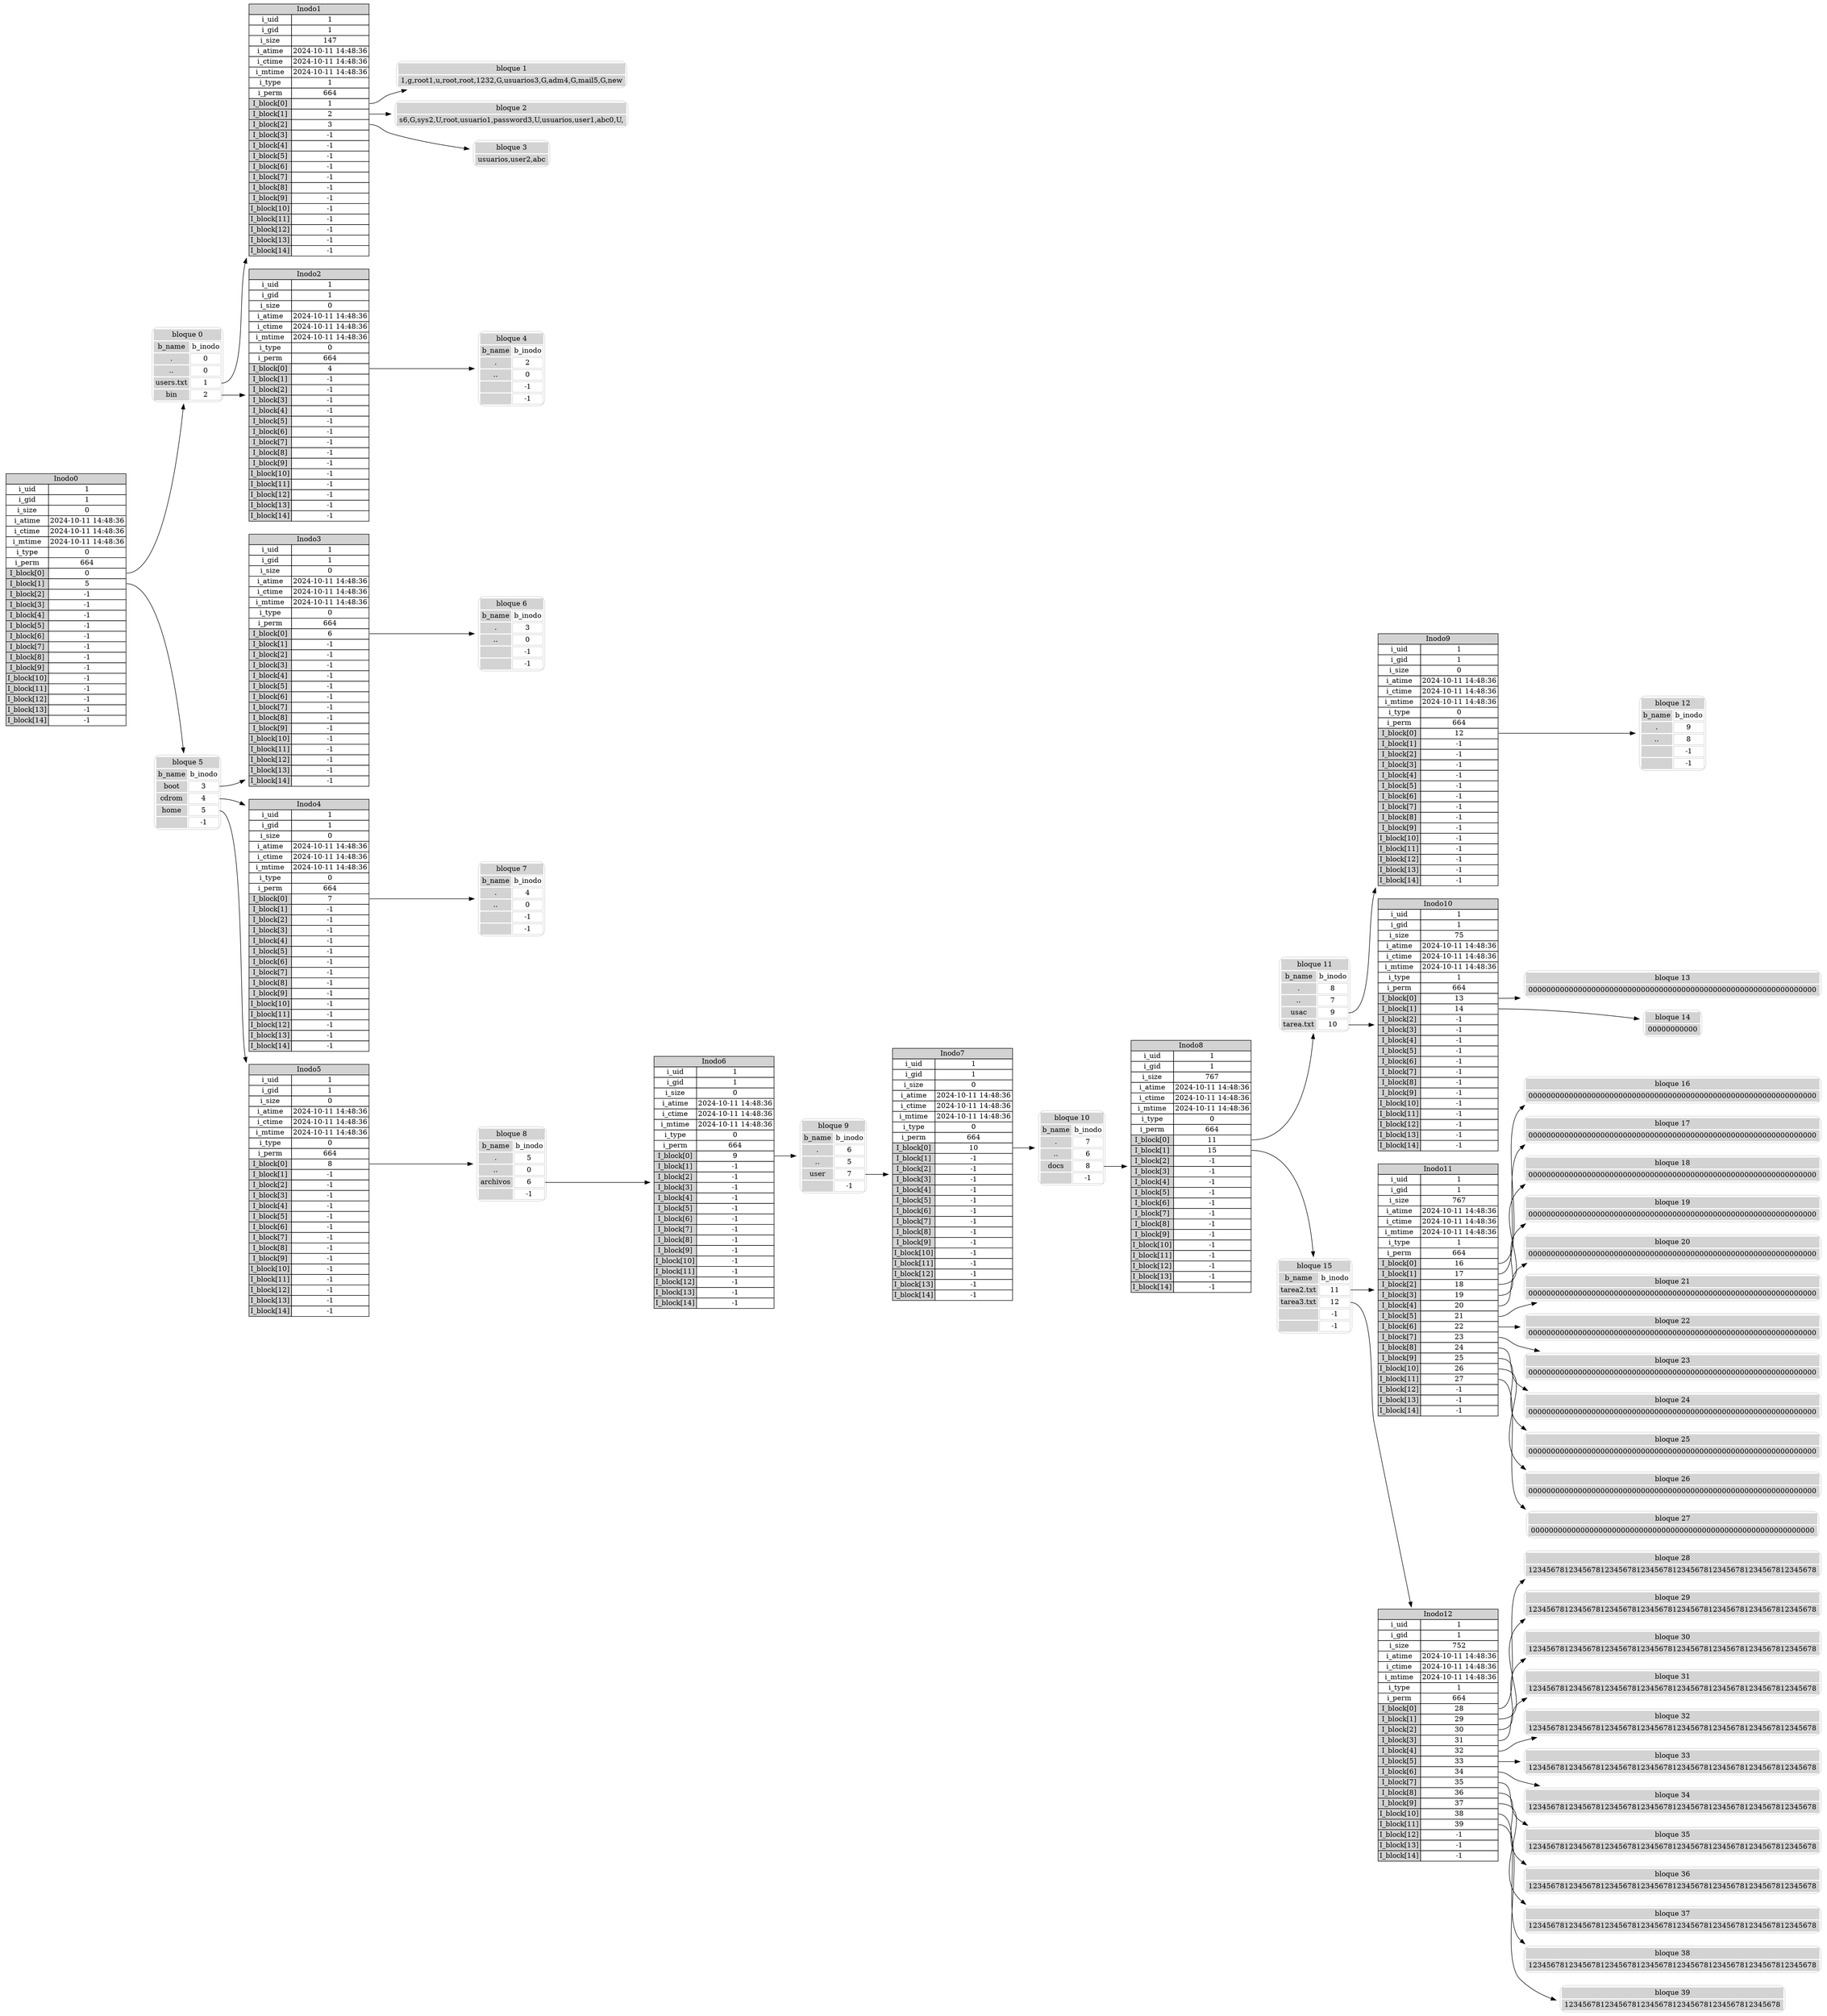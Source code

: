 digraph H {
node [pad="0.5", nodesep="0.5", ranksep="1"];
node [shape=plaintext];
graph [bb="0,0,352,154"];
rankdir=LR;
inodo0[label = <
<TABLE border="0" cellborder="1" cellspacing="0">
<tr><td bgcolor="lightgrey" colspan="2">Inodo0</td></tr>
<tr><td>i_uid</td><td>1</td></tr>
<tr><td>i_gid</td><td>1</td></tr>
<tr><td>i_size</td><td>0</td></tr>
<tr><td>i_atime</td><td>2024-10-11 14:48:36</td></tr>
<tr><td>i_ctime</td><td>2024-10-11 14:48:36</td></tr>
<tr><td>i_mtime</td><td>2024-10-11 14:48:36</td></tr>
<tr><td>i_type</td><td>0</td></tr>
<tr><td>i_perm</td><td>664</td></tr>
<TR><TD bgcolor="lightgrey">I_block[0]</TD><TD port='0'>0</TD></TR>
<TR><TD bgcolor="lightgrey">I_block[1]</TD><TD port='1'>5</TD></TR>
<TR><TD bgcolor="lightgrey">I_block[2]</TD><TD port='2'>-1</TD></TR>
<TR><TD bgcolor="lightgrey">I_block[3]</TD><TD port='3'>-1</TD></TR>
<TR><TD bgcolor="lightgrey">I_block[4]</TD><TD port='4'>-1</TD></TR>
<TR><TD bgcolor="lightgrey">I_block[5]</TD><TD port='5'>-1</TD></TR>
<TR><TD bgcolor="lightgrey">I_block[6]</TD><TD port='6'>-1</TD></TR>
<TR><TD bgcolor="lightgrey">I_block[7]</TD><TD port='7'>-1</TD></TR>
<TR><TD bgcolor="lightgrey">I_block[8]</TD><TD port='8'>-1</TD></TR>
<TR><TD bgcolor="lightgrey">I_block[9]</TD><TD port='9'>-1</TD></TR>
<TR><TD bgcolor="lightgrey">I_block[10]</TD><TD port='10'>-1</TD></TR>
<TR><TD bgcolor="lightgrey">I_block[11]</TD><TD port='11'>-1</TD></TR>
<TR><TD bgcolor="lightgrey">I_block[12]</TD><TD port='12'>-1</TD></TR>
<TR><TD bgcolor="lightgrey">I_block[13]</TD><TD port='13'>-1</TD></TR>
<TR><TD bgcolor="lightgrey">I_block[14]</TD><TD port='14'>-1</TD></TR>
</TABLE>>];
bloque0[shape=none, color=lightgrey, label=<
<TABLE cellspacing="3" cellpadding="2" style="rounded" >
<TR><TD bgcolor="lightgrey" colspan="2">bloque 0</TD></TR>
<TR><TD bgcolor="lightgrey">b_name</TD><TD>b_inodo</TD></TR>
<TR><TD bgcolor="lightgrey">.</TD><TD port= '0'>0</TD></TR>
<TR><TD bgcolor="lightgrey">..</TD><TD port= '1'>0</TD></TR>
<TR><TD bgcolor="lightgrey">users.txt</TD><TD port= '2'>1</TD></TR>
<TR><TD bgcolor="lightgrey">bin</TD><TD port= '3'>2</TD></TR>
</TABLE>>];
inodo1[label = <
<TABLE border="0" cellborder="1" cellspacing="0">
<tr><td bgcolor="lightgrey" colspan="2">Inodo1</td></tr>
<tr><td>i_uid</td><td>1</td></tr>
<tr><td>i_gid</td><td>1</td></tr>
<tr><td>i_size</td><td>147</td></tr>
<tr><td>i_atime</td><td>2024-10-11 14:48:36</td></tr>
<tr><td>i_ctime</td><td>2024-10-11 14:48:36</td></tr>
<tr><td>i_mtime</td><td>2024-10-11 14:48:36</td></tr>
<tr><td>i_type</td><td>1</td></tr>
<tr><td>i_perm</td><td>664</td></tr>
<TR><TD bgcolor="lightgrey">I_block[0]</TD><TD port='0'>1</TD></TR>
<TR><TD bgcolor="lightgrey">I_block[1]</TD><TD port='1'>2</TD></TR>
<TR><TD bgcolor="lightgrey">I_block[2]</TD><TD port='2'>3</TD></TR>
<TR><TD bgcolor="lightgrey">I_block[3]</TD><TD port='3'>-1</TD></TR>
<TR><TD bgcolor="lightgrey">I_block[4]</TD><TD port='4'>-1</TD></TR>
<TR><TD bgcolor="lightgrey">I_block[5]</TD><TD port='5'>-1</TD></TR>
<TR><TD bgcolor="lightgrey">I_block[6]</TD><TD port='6'>-1</TD></TR>
<TR><TD bgcolor="lightgrey">I_block[7]</TD><TD port='7'>-1</TD></TR>
<TR><TD bgcolor="lightgrey">I_block[8]</TD><TD port='8'>-1</TD></TR>
<TR><TD bgcolor="lightgrey">I_block[9]</TD><TD port='9'>-1</TD></TR>
<TR><TD bgcolor="lightgrey">I_block[10]</TD><TD port='10'>-1</TD></TR>
<TR><TD bgcolor="lightgrey">I_block[11]</TD><TD port='11'>-1</TD></TR>
<TR><TD bgcolor="lightgrey">I_block[12]</TD><TD port='12'>-1</TD></TR>
<TR><TD bgcolor="lightgrey">I_block[13]</TD><TD port='13'>-1</TD></TR>
<TR><TD bgcolor="lightgrey">I_block[14]</TD><TD port='14'>-1</TD></TR>
</TABLE>>];
bloque1[shape=none, color=lightgrey, label=<
<TABLE cellspacing="3" cellpadding="2" style="rounded" >
<TR><TD bgcolor="lightgrey" colspan="2">bloque 1</TD></TR>
<TR><TD bgcolor="lightgrey" colspan="2">1,g,root
1,u,root,root,123
2,G,usuarios
3,G,adm
4,G,mail
5,G,new</TD></TR>
</TABLE>>];
bloque2[shape=none, color=lightgrey, label=<
<TABLE cellspacing="3" cellpadding="2" style="rounded" >
<TR><TD bgcolor="lightgrey" colspan="2">bloque 2</TD></TR>
<TR><TD bgcolor="lightgrey" colspan="2">s
6,G,sys
2,U,root,usuario1,password
3,U,usuarios,user1,abc
0,U,</TD></TR>
</TABLE>>];
bloque3[shape=none, color=lightgrey, label=<
<TABLE cellspacing="3" cellpadding="2" style="rounded" >
<TR><TD bgcolor="lightgrey" colspan="2">bloque 3</TD></TR>
<TR><TD bgcolor="lightgrey" colspan="2">usuarios,user2,abc
</TD></TR>
</TABLE>>];
inodo1:0 -> bloque1;
inodo1:1 -> bloque2;
inodo1:2 -> bloque3;
inodo2[label = <
<TABLE border="0" cellborder="1" cellspacing="0">
<tr><td bgcolor="lightgrey" colspan="2">Inodo2</td></tr>
<tr><td>i_uid</td><td>1</td></tr>
<tr><td>i_gid</td><td>1</td></tr>
<tr><td>i_size</td><td>0</td></tr>
<tr><td>i_atime</td><td>2024-10-11 14:48:36</td></tr>
<tr><td>i_ctime</td><td>2024-10-11 14:48:36</td></tr>
<tr><td>i_mtime</td><td>2024-10-11 14:48:36</td></tr>
<tr><td>i_type</td><td>0</td></tr>
<tr><td>i_perm</td><td>664</td></tr>
<TR><TD bgcolor="lightgrey">I_block[0]</TD><TD port='0'>4</TD></TR>
<TR><TD bgcolor="lightgrey">I_block[1]</TD><TD port='1'>-1</TD></TR>
<TR><TD bgcolor="lightgrey">I_block[2]</TD><TD port='2'>-1</TD></TR>
<TR><TD bgcolor="lightgrey">I_block[3]</TD><TD port='3'>-1</TD></TR>
<TR><TD bgcolor="lightgrey">I_block[4]</TD><TD port='4'>-1</TD></TR>
<TR><TD bgcolor="lightgrey">I_block[5]</TD><TD port='5'>-1</TD></TR>
<TR><TD bgcolor="lightgrey">I_block[6]</TD><TD port='6'>-1</TD></TR>
<TR><TD bgcolor="lightgrey">I_block[7]</TD><TD port='7'>-1</TD></TR>
<TR><TD bgcolor="lightgrey">I_block[8]</TD><TD port='8'>-1</TD></TR>
<TR><TD bgcolor="lightgrey">I_block[9]</TD><TD port='9'>-1</TD></TR>
<TR><TD bgcolor="lightgrey">I_block[10]</TD><TD port='10'>-1</TD></TR>
<TR><TD bgcolor="lightgrey">I_block[11]</TD><TD port='11'>-1</TD></TR>
<TR><TD bgcolor="lightgrey">I_block[12]</TD><TD port='12'>-1</TD></TR>
<TR><TD bgcolor="lightgrey">I_block[13]</TD><TD port='13'>-1</TD></TR>
<TR><TD bgcolor="lightgrey">I_block[14]</TD><TD port='14'>-1</TD></TR>
</TABLE>>];
bloque4[shape=none, color=lightgrey, label=<
<TABLE cellspacing="3" cellpadding="2" style="rounded" >
<TR><TD bgcolor="lightgrey" colspan="2">bloque 4</TD></TR>
<TR><TD bgcolor="lightgrey">b_name</TD><TD>b_inodo</TD></TR>
<TR><TD bgcolor="lightgrey">.</TD><TD port= '0'>2</TD></TR>
<TR><TD bgcolor="lightgrey">..</TD><TD port= '1'>0</TD></TR>
<TR><TD bgcolor="lightgrey"></TD><TD port= '2'>-1</TD></TR>
<TR><TD bgcolor="lightgrey"></TD><TD port= '3'>-1</TD></TR>
</TABLE>>];
inodo2:0 -> bloque4;
bloque0:2 -> inodo1;
bloque0:3 -> inodo2;
bloque5[shape=none, color=lightgrey, label=<
<TABLE cellspacing="3" cellpadding="2" style="rounded" >
<TR><TD bgcolor="lightgrey" colspan="2">bloque 5</TD></TR>
<TR><TD bgcolor="lightgrey">b_name</TD><TD>b_inodo</TD></TR>
<TR><TD bgcolor="lightgrey">boot</TD><TD port= '0'>3</TD></TR>
<TR><TD bgcolor="lightgrey">cdrom</TD><TD port= '1'>4</TD></TR>
<TR><TD bgcolor="lightgrey">home</TD><TD port= '2'>5</TD></TR>
<TR><TD bgcolor="lightgrey"></TD><TD port= '3'>-1</TD></TR>
</TABLE>>];
inodo3[label = <
<TABLE border="0" cellborder="1" cellspacing="0">
<tr><td bgcolor="lightgrey" colspan="2">Inodo3</td></tr>
<tr><td>i_uid</td><td>1</td></tr>
<tr><td>i_gid</td><td>1</td></tr>
<tr><td>i_size</td><td>0</td></tr>
<tr><td>i_atime</td><td>2024-10-11 14:48:36</td></tr>
<tr><td>i_ctime</td><td>2024-10-11 14:48:36</td></tr>
<tr><td>i_mtime</td><td>2024-10-11 14:48:36</td></tr>
<tr><td>i_type</td><td>0</td></tr>
<tr><td>i_perm</td><td>664</td></tr>
<TR><TD bgcolor="lightgrey">I_block[0]</TD><TD port='0'>6</TD></TR>
<TR><TD bgcolor="lightgrey">I_block[1]</TD><TD port='1'>-1</TD></TR>
<TR><TD bgcolor="lightgrey">I_block[2]</TD><TD port='2'>-1</TD></TR>
<TR><TD bgcolor="lightgrey">I_block[3]</TD><TD port='3'>-1</TD></TR>
<TR><TD bgcolor="lightgrey">I_block[4]</TD><TD port='4'>-1</TD></TR>
<TR><TD bgcolor="lightgrey">I_block[5]</TD><TD port='5'>-1</TD></TR>
<TR><TD bgcolor="lightgrey">I_block[6]</TD><TD port='6'>-1</TD></TR>
<TR><TD bgcolor="lightgrey">I_block[7]</TD><TD port='7'>-1</TD></TR>
<TR><TD bgcolor="lightgrey">I_block[8]</TD><TD port='8'>-1</TD></TR>
<TR><TD bgcolor="lightgrey">I_block[9]</TD><TD port='9'>-1</TD></TR>
<TR><TD bgcolor="lightgrey">I_block[10]</TD><TD port='10'>-1</TD></TR>
<TR><TD bgcolor="lightgrey">I_block[11]</TD><TD port='11'>-1</TD></TR>
<TR><TD bgcolor="lightgrey">I_block[12]</TD><TD port='12'>-1</TD></TR>
<TR><TD bgcolor="lightgrey">I_block[13]</TD><TD port='13'>-1</TD></TR>
<TR><TD bgcolor="lightgrey">I_block[14]</TD><TD port='14'>-1</TD></TR>
</TABLE>>];
bloque6[shape=none, color=lightgrey, label=<
<TABLE cellspacing="3" cellpadding="2" style="rounded" >
<TR><TD bgcolor="lightgrey" colspan="2">bloque 6</TD></TR>
<TR><TD bgcolor="lightgrey">b_name</TD><TD>b_inodo</TD></TR>
<TR><TD bgcolor="lightgrey">.</TD><TD port= '0'>3</TD></TR>
<TR><TD bgcolor="lightgrey">..</TD><TD port= '1'>0</TD></TR>
<TR><TD bgcolor="lightgrey"></TD><TD port= '2'>-1</TD></TR>
<TR><TD bgcolor="lightgrey"></TD><TD port= '3'>-1</TD></TR>
</TABLE>>];
inodo3:0 -> bloque6;
inodo4[label = <
<TABLE border="0" cellborder="1" cellspacing="0">
<tr><td bgcolor="lightgrey" colspan="2">Inodo4</td></tr>
<tr><td>i_uid</td><td>1</td></tr>
<tr><td>i_gid</td><td>1</td></tr>
<tr><td>i_size</td><td>0</td></tr>
<tr><td>i_atime</td><td>2024-10-11 14:48:36</td></tr>
<tr><td>i_ctime</td><td>2024-10-11 14:48:36</td></tr>
<tr><td>i_mtime</td><td>2024-10-11 14:48:36</td></tr>
<tr><td>i_type</td><td>0</td></tr>
<tr><td>i_perm</td><td>664</td></tr>
<TR><TD bgcolor="lightgrey">I_block[0]</TD><TD port='0'>7</TD></TR>
<TR><TD bgcolor="lightgrey">I_block[1]</TD><TD port='1'>-1</TD></TR>
<TR><TD bgcolor="lightgrey">I_block[2]</TD><TD port='2'>-1</TD></TR>
<TR><TD bgcolor="lightgrey">I_block[3]</TD><TD port='3'>-1</TD></TR>
<TR><TD bgcolor="lightgrey">I_block[4]</TD><TD port='4'>-1</TD></TR>
<TR><TD bgcolor="lightgrey">I_block[5]</TD><TD port='5'>-1</TD></TR>
<TR><TD bgcolor="lightgrey">I_block[6]</TD><TD port='6'>-1</TD></TR>
<TR><TD bgcolor="lightgrey">I_block[7]</TD><TD port='7'>-1</TD></TR>
<TR><TD bgcolor="lightgrey">I_block[8]</TD><TD port='8'>-1</TD></TR>
<TR><TD bgcolor="lightgrey">I_block[9]</TD><TD port='9'>-1</TD></TR>
<TR><TD bgcolor="lightgrey">I_block[10]</TD><TD port='10'>-1</TD></TR>
<TR><TD bgcolor="lightgrey">I_block[11]</TD><TD port='11'>-1</TD></TR>
<TR><TD bgcolor="lightgrey">I_block[12]</TD><TD port='12'>-1</TD></TR>
<TR><TD bgcolor="lightgrey">I_block[13]</TD><TD port='13'>-1</TD></TR>
<TR><TD bgcolor="lightgrey">I_block[14]</TD><TD port='14'>-1</TD></TR>
</TABLE>>];
bloque7[shape=none, color=lightgrey, label=<
<TABLE cellspacing="3" cellpadding="2" style="rounded" >
<TR><TD bgcolor="lightgrey" colspan="2">bloque 7</TD></TR>
<TR><TD bgcolor="lightgrey">b_name</TD><TD>b_inodo</TD></TR>
<TR><TD bgcolor="lightgrey">.</TD><TD port= '0'>4</TD></TR>
<TR><TD bgcolor="lightgrey">..</TD><TD port= '1'>0</TD></TR>
<TR><TD bgcolor="lightgrey"></TD><TD port= '2'>-1</TD></TR>
<TR><TD bgcolor="lightgrey"></TD><TD port= '3'>-1</TD></TR>
</TABLE>>];
inodo4:0 -> bloque7;
inodo5[label = <
<TABLE border="0" cellborder="1" cellspacing="0">
<tr><td bgcolor="lightgrey" colspan="2">Inodo5</td></tr>
<tr><td>i_uid</td><td>1</td></tr>
<tr><td>i_gid</td><td>1</td></tr>
<tr><td>i_size</td><td>0</td></tr>
<tr><td>i_atime</td><td>2024-10-11 14:48:36</td></tr>
<tr><td>i_ctime</td><td>2024-10-11 14:48:36</td></tr>
<tr><td>i_mtime</td><td>2024-10-11 14:48:36</td></tr>
<tr><td>i_type</td><td>0</td></tr>
<tr><td>i_perm</td><td>664</td></tr>
<TR><TD bgcolor="lightgrey">I_block[0]</TD><TD port='0'>8</TD></TR>
<TR><TD bgcolor="lightgrey">I_block[1]</TD><TD port='1'>-1</TD></TR>
<TR><TD bgcolor="lightgrey">I_block[2]</TD><TD port='2'>-1</TD></TR>
<TR><TD bgcolor="lightgrey">I_block[3]</TD><TD port='3'>-1</TD></TR>
<TR><TD bgcolor="lightgrey">I_block[4]</TD><TD port='4'>-1</TD></TR>
<TR><TD bgcolor="lightgrey">I_block[5]</TD><TD port='5'>-1</TD></TR>
<TR><TD bgcolor="lightgrey">I_block[6]</TD><TD port='6'>-1</TD></TR>
<TR><TD bgcolor="lightgrey">I_block[7]</TD><TD port='7'>-1</TD></TR>
<TR><TD bgcolor="lightgrey">I_block[8]</TD><TD port='8'>-1</TD></TR>
<TR><TD bgcolor="lightgrey">I_block[9]</TD><TD port='9'>-1</TD></TR>
<TR><TD bgcolor="lightgrey">I_block[10]</TD><TD port='10'>-1</TD></TR>
<TR><TD bgcolor="lightgrey">I_block[11]</TD><TD port='11'>-1</TD></TR>
<TR><TD bgcolor="lightgrey">I_block[12]</TD><TD port='12'>-1</TD></TR>
<TR><TD bgcolor="lightgrey">I_block[13]</TD><TD port='13'>-1</TD></TR>
<TR><TD bgcolor="lightgrey">I_block[14]</TD><TD port='14'>-1</TD></TR>
</TABLE>>];
bloque8[shape=none, color=lightgrey, label=<
<TABLE cellspacing="3" cellpadding="2" style="rounded" >
<TR><TD bgcolor="lightgrey" colspan="2">bloque 8</TD></TR>
<TR><TD bgcolor="lightgrey">b_name</TD><TD>b_inodo</TD></TR>
<TR><TD bgcolor="lightgrey">.</TD><TD port= '0'>5</TD></TR>
<TR><TD bgcolor="lightgrey">..</TD><TD port= '1'>0</TD></TR>
<TR><TD bgcolor="lightgrey">archivos</TD><TD port= '2'>6</TD></TR>
<TR><TD bgcolor="lightgrey"></TD><TD port= '3'>-1</TD></TR>
</TABLE>>];
inodo6[label = <
<TABLE border="0" cellborder="1" cellspacing="0">
<tr><td bgcolor="lightgrey" colspan="2">Inodo6</td></tr>
<tr><td>i_uid</td><td>1</td></tr>
<tr><td>i_gid</td><td>1</td></tr>
<tr><td>i_size</td><td>0</td></tr>
<tr><td>i_atime</td><td>2024-10-11 14:48:36</td></tr>
<tr><td>i_ctime</td><td>2024-10-11 14:48:36</td></tr>
<tr><td>i_mtime</td><td>2024-10-11 14:48:36</td></tr>
<tr><td>i_type</td><td>0</td></tr>
<tr><td>i_perm</td><td>664</td></tr>
<TR><TD bgcolor="lightgrey">I_block[0]</TD><TD port='0'>9</TD></TR>
<TR><TD bgcolor="lightgrey">I_block[1]</TD><TD port='1'>-1</TD></TR>
<TR><TD bgcolor="lightgrey">I_block[2]</TD><TD port='2'>-1</TD></TR>
<TR><TD bgcolor="lightgrey">I_block[3]</TD><TD port='3'>-1</TD></TR>
<TR><TD bgcolor="lightgrey">I_block[4]</TD><TD port='4'>-1</TD></TR>
<TR><TD bgcolor="lightgrey">I_block[5]</TD><TD port='5'>-1</TD></TR>
<TR><TD bgcolor="lightgrey">I_block[6]</TD><TD port='6'>-1</TD></TR>
<TR><TD bgcolor="lightgrey">I_block[7]</TD><TD port='7'>-1</TD></TR>
<TR><TD bgcolor="lightgrey">I_block[8]</TD><TD port='8'>-1</TD></TR>
<TR><TD bgcolor="lightgrey">I_block[9]</TD><TD port='9'>-1</TD></TR>
<TR><TD bgcolor="lightgrey">I_block[10]</TD><TD port='10'>-1</TD></TR>
<TR><TD bgcolor="lightgrey">I_block[11]</TD><TD port='11'>-1</TD></TR>
<TR><TD bgcolor="lightgrey">I_block[12]</TD><TD port='12'>-1</TD></TR>
<TR><TD bgcolor="lightgrey">I_block[13]</TD><TD port='13'>-1</TD></TR>
<TR><TD bgcolor="lightgrey">I_block[14]</TD><TD port='14'>-1</TD></TR>
</TABLE>>];
bloque9[shape=none, color=lightgrey, label=<
<TABLE cellspacing="3" cellpadding="2" style="rounded" >
<TR><TD bgcolor="lightgrey" colspan="2">bloque 9</TD></TR>
<TR><TD bgcolor="lightgrey">b_name</TD><TD>b_inodo</TD></TR>
<TR><TD bgcolor="lightgrey">.</TD><TD port= '0'>6</TD></TR>
<TR><TD bgcolor="lightgrey">..</TD><TD port= '1'>5</TD></TR>
<TR><TD bgcolor="lightgrey">user</TD><TD port= '2'>7</TD></TR>
<TR><TD bgcolor="lightgrey"></TD><TD port= '3'>-1</TD></TR>
</TABLE>>];
inodo7[label = <
<TABLE border="0" cellborder="1" cellspacing="0">
<tr><td bgcolor="lightgrey" colspan="2">Inodo7</td></tr>
<tr><td>i_uid</td><td>1</td></tr>
<tr><td>i_gid</td><td>1</td></tr>
<tr><td>i_size</td><td>0</td></tr>
<tr><td>i_atime</td><td>2024-10-11 14:48:36</td></tr>
<tr><td>i_ctime</td><td>2024-10-11 14:48:36</td></tr>
<tr><td>i_mtime</td><td>2024-10-11 14:48:36</td></tr>
<tr><td>i_type</td><td>0</td></tr>
<tr><td>i_perm</td><td>664</td></tr>
<TR><TD bgcolor="lightgrey">I_block[0]</TD><TD port='0'>10</TD></TR>
<TR><TD bgcolor="lightgrey">I_block[1]</TD><TD port='1'>-1</TD></TR>
<TR><TD bgcolor="lightgrey">I_block[2]</TD><TD port='2'>-1</TD></TR>
<TR><TD bgcolor="lightgrey">I_block[3]</TD><TD port='3'>-1</TD></TR>
<TR><TD bgcolor="lightgrey">I_block[4]</TD><TD port='4'>-1</TD></TR>
<TR><TD bgcolor="lightgrey">I_block[5]</TD><TD port='5'>-1</TD></TR>
<TR><TD bgcolor="lightgrey">I_block[6]</TD><TD port='6'>-1</TD></TR>
<TR><TD bgcolor="lightgrey">I_block[7]</TD><TD port='7'>-1</TD></TR>
<TR><TD bgcolor="lightgrey">I_block[8]</TD><TD port='8'>-1</TD></TR>
<TR><TD bgcolor="lightgrey">I_block[9]</TD><TD port='9'>-1</TD></TR>
<TR><TD bgcolor="lightgrey">I_block[10]</TD><TD port='10'>-1</TD></TR>
<TR><TD bgcolor="lightgrey">I_block[11]</TD><TD port='11'>-1</TD></TR>
<TR><TD bgcolor="lightgrey">I_block[12]</TD><TD port='12'>-1</TD></TR>
<TR><TD bgcolor="lightgrey">I_block[13]</TD><TD port='13'>-1</TD></TR>
<TR><TD bgcolor="lightgrey">I_block[14]</TD><TD port='14'>-1</TD></TR>
</TABLE>>];
bloque10[shape=none, color=lightgrey, label=<
<TABLE cellspacing="3" cellpadding="2" style="rounded" >
<TR><TD bgcolor="lightgrey" colspan="2">bloque 10</TD></TR>
<TR><TD bgcolor="lightgrey">b_name</TD><TD>b_inodo</TD></TR>
<TR><TD bgcolor="lightgrey">.</TD><TD port= '0'>7</TD></TR>
<TR><TD bgcolor="lightgrey">..</TD><TD port= '1'>6</TD></TR>
<TR><TD bgcolor="lightgrey">docs</TD><TD port= '2'>8</TD></TR>
<TR><TD bgcolor="lightgrey"></TD><TD port= '3'>-1</TD></TR>
</TABLE>>];
inodo8[label = <
<TABLE border="0" cellborder="1" cellspacing="0">
<tr><td bgcolor="lightgrey" colspan="2">Inodo8</td></tr>
<tr><td>i_uid</td><td>1</td></tr>
<tr><td>i_gid</td><td>1</td></tr>
<tr><td>i_size</td><td>767</td></tr>
<tr><td>i_atime</td><td>2024-10-11 14:48:36</td></tr>
<tr><td>i_ctime</td><td>2024-10-11 14:48:36</td></tr>
<tr><td>i_mtime</td><td>2024-10-11 14:48:36</td></tr>
<tr><td>i_type</td><td>0</td></tr>
<tr><td>i_perm</td><td>664</td></tr>
<TR><TD bgcolor="lightgrey">I_block[0]</TD><TD port='0'>11</TD></TR>
<TR><TD bgcolor="lightgrey">I_block[1]</TD><TD port='1'>15</TD></TR>
<TR><TD bgcolor="lightgrey">I_block[2]</TD><TD port='2'>-1</TD></TR>
<TR><TD bgcolor="lightgrey">I_block[3]</TD><TD port='3'>-1</TD></TR>
<TR><TD bgcolor="lightgrey">I_block[4]</TD><TD port='4'>-1</TD></TR>
<TR><TD bgcolor="lightgrey">I_block[5]</TD><TD port='5'>-1</TD></TR>
<TR><TD bgcolor="lightgrey">I_block[6]</TD><TD port='6'>-1</TD></TR>
<TR><TD bgcolor="lightgrey">I_block[7]</TD><TD port='7'>-1</TD></TR>
<TR><TD bgcolor="lightgrey">I_block[8]</TD><TD port='8'>-1</TD></TR>
<TR><TD bgcolor="lightgrey">I_block[9]</TD><TD port='9'>-1</TD></TR>
<TR><TD bgcolor="lightgrey">I_block[10]</TD><TD port='10'>-1</TD></TR>
<TR><TD bgcolor="lightgrey">I_block[11]</TD><TD port='11'>-1</TD></TR>
<TR><TD bgcolor="lightgrey">I_block[12]</TD><TD port='12'>-1</TD></TR>
<TR><TD bgcolor="lightgrey">I_block[13]</TD><TD port='13'>-1</TD></TR>
<TR><TD bgcolor="lightgrey">I_block[14]</TD><TD port='14'>-1</TD></TR>
</TABLE>>];
bloque11[shape=none, color=lightgrey, label=<
<TABLE cellspacing="3" cellpadding="2" style="rounded" >
<TR><TD bgcolor="lightgrey" colspan="2">bloque 11</TD></TR>
<TR><TD bgcolor="lightgrey">b_name</TD><TD>b_inodo</TD></TR>
<TR><TD bgcolor="lightgrey">.</TD><TD port= '0'>8</TD></TR>
<TR><TD bgcolor="lightgrey">..</TD><TD port= '1'>7</TD></TR>
<TR><TD bgcolor="lightgrey">usac</TD><TD port= '2'>9</TD></TR>
<TR><TD bgcolor="lightgrey">tarea.txt</TD><TD port= '3'>10</TD></TR>
</TABLE>>];
inodo9[label = <
<TABLE border="0" cellborder="1" cellspacing="0">
<tr><td bgcolor="lightgrey" colspan="2">Inodo9</td></tr>
<tr><td>i_uid</td><td>1</td></tr>
<tr><td>i_gid</td><td>1</td></tr>
<tr><td>i_size</td><td>0</td></tr>
<tr><td>i_atime</td><td>2024-10-11 14:48:36</td></tr>
<tr><td>i_ctime</td><td>2024-10-11 14:48:36</td></tr>
<tr><td>i_mtime</td><td>2024-10-11 14:48:36</td></tr>
<tr><td>i_type</td><td>0</td></tr>
<tr><td>i_perm</td><td>664</td></tr>
<TR><TD bgcolor="lightgrey">I_block[0]</TD><TD port='0'>12</TD></TR>
<TR><TD bgcolor="lightgrey">I_block[1]</TD><TD port='1'>-1</TD></TR>
<TR><TD bgcolor="lightgrey">I_block[2]</TD><TD port='2'>-1</TD></TR>
<TR><TD bgcolor="lightgrey">I_block[3]</TD><TD port='3'>-1</TD></TR>
<TR><TD bgcolor="lightgrey">I_block[4]</TD><TD port='4'>-1</TD></TR>
<TR><TD bgcolor="lightgrey">I_block[5]</TD><TD port='5'>-1</TD></TR>
<TR><TD bgcolor="lightgrey">I_block[6]</TD><TD port='6'>-1</TD></TR>
<TR><TD bgcolor="lightgrey">I_block[7]</TD><TD port='7'>-1</TD></TR>
<TR><TD bgcolor="lightgrey">I_block[8]</TD><TD port='8'>-1</TD></TR>
<TR><TD bgcolor="lightgrey">I_block[9]</TD><TD port='9'>-1</TD></TR>
<TR><TD bgcolor="lightgrey">I_block[10]</TD><TD port='10'>-1</TD></TR>
<TR><TD bgcolor="lightgrey">I_block[11]</TD><TD port='11'>-1</TD></TR>
<TR><TD bgcolor="lightgrey">I_block[12]</TD><TD port='12'>-1</TD></TR>
<TR><TD bgcolor="lightgrey">I_block[13]</TD><TD port='13'>-1</TD></TR>
<TR><TD bgcolor="lightgrey">I_block[14]</TD><TD port='14'>-1</TD></TR>
</TABLE>>];
bloque12[shape=none, color=lightgrey, label=<
<TABLE cellspacing="3" cellpadding="2" style="rounded" >
<TR><TD bgcolor="lightgrey" colspan="2">bloque 12</TD></TR>
<TR><TD bgcolor="lightgrey">b_name</TD><TD>b_inodo</TD></TR>
<TR><TD bgcolor="lightgrey">.</TD><TD port= '0'>9</TD></TR>
<TR><TD bgcolor="lightgrey">..</TD><TD port= '1'>8</TD></TR>
<TR><TD bgcolor="lightgrey"></TD><TD port= '2'>-1</TD></TR>
<TR><TD bgcolor="lightgrey"></TD><TD port= '3'>-1</TD></TR>
</TABLE>>];
inodo9:0 -> bloque12;
inodo10[label = <
<TABLE border="0" cellborder="1" cellspacing="0">
<tr><td bgcolor="lightgrey" colspan="2">Inodo10</td></tr>
<tr><td>i_uid</td><td>1</td></tr>
<tr><td>i_gid</td><td>1</td></tr>
<tr><td>i_size</td><td>75</td></tr>
<tr><td>i_atime</td><td>2024-10-11 14:48:36</td></tr>
<tr><td>i_ctime</td><td>2024-10-11 14:48:36</td></tr>
<tr><td>i_mtime</td><td>2024-10-11 14:48:36</td></tr>
<tr><td>i_type</td><td>1</td></tr>
<tr><td>i_perm</td><td>664</td></tr>
<TR><TD bgcolor="lightgrey">I_block[0]</TD><TD port='0'>13</TD></TR>
<TR><TD bgcolor="lightgrey">I_block[1]</TD><TD port='1'>14</TD></TR>
<TR><TD bgcolor="lightgrey">I_block[2]</TD><TD port='2'>-1</TD></TR>
<TR><TD bgcolor="lightgrey">I_block[3]</TD><TD port='3'>-1</TD></TR>
<TR><TD bgcolor="lightgrey">I_block[4]</TD><TD port='4'>-1</TD></TR>
<TR><TD bgcolor="lightgrey">I_block[5]</TD><TD port='5'>-1</TD></TR>
<TR><TD bgcolor="lightgrey">I_block[6]</TD><TD port='6'>-1</TD></TR>
<TR><TD bgcolor="lightgrey">I_block[7]</TD><TD port='7'>-1</TD></TR>
<TR><TD bgcolor="lightgrey">I_block[8]</TD><TD port='8'>-1</TD></TR>
<TR><TD bgcolor="lightgrey">I_block[9]</TD><TD port='9'>-1</TD></TR>
<TR><TD bgcolor="lightgrey">I_block[10]</TD><TD port='10'>-1</TD></TR>
<TR><TD bgcolor="lightgrey">I_block[11]</TD><TD port='11'>-1</TD></TR>
<TR><TD bgcolor="lightgrey">I_block[12]</TD><TD port='12'>-1</TD></TR>
<TR><TD bgcolor="lightgrey">I_block[13]</TD><TD port='13'>-1</TD></TR>
<TR><TD bgcolor="lightgrey">I_block[14]</TD><TD port='14'>-1</TD></TR>
</TABLE>>];
bloque13[shape=none, color=lightgrey, label=<
<TABLE cellspacing="3" cellpadding="2" style="rounded" >
<TR><TD bgcolor="lightgrey" colspan="2">bloque 13</TD></TR>
<TR><TD bgcolor="lightgrey" colspan="2">0000000000000000000000000000000000000000000000000000000000000000</TD></TR>
</TABLE>>];
bloque14[shape=none, color=lightgrey, label=<
<TABLE cellspacing="3" cellpadding="2" style="rounded" >
<TR><TD bgcolor="lightgrey" colspan="2">bloque 14</TD></TR>
<TR><TD bgcolor="lightgrey" colspan="2">00000000000</TD></TR>
</TABLE>>];
inodo10:0 -> bloque13;
inodo10:1 -> bloque14;
bloque11:2 -> inodo9;
bloque11:3 -> inodo10;
bloque15[shape=none, color=lightgrey, label=<
<TABLE cellspacing="3" cellpadding="2" style="rounded" >
<TR><TD bgcolor="lightgrey" colspan="2">bloque 15</TD></TR>
<TR><TD bgcolor="lightgrey">b_name</TD><TD>b_inodo</TD></TR>
<TR><TD bgcolor="lightgrey">tarea2.txt</TD><TD port= '0'>11</TD></TR>
<TR><TD bgcolor="lightgrey">tarea3.txt</TD><TD port= '1'>12</TD></TR>
<TR><TD bgcolor="lightgrey"></TD><TD port= '2'>-1</TD></TR>
<TR><TD bgcolor="lightgrey"></TD><TD port= '3'>-1</TD></TR>
</TABLE>>];
inodo11[label = <
<TABLE border="0" cellborder="1" cellspacing="0">
<tr><td bgcolor="lightgrey" colspan="2">Inodo11</td></tr>
<tr><td>i_uid</td><td>1</td></tr>
<tr><td>i_gid</td><td>1</td></tr>
<tr><td>i_size</td><td>767</td></tr>
<tr><td>i_atime</td><td>2024-10-11 14:48:36</td></tr>
<tr><td>i_ctime</td><td>2024-10-11 14:48:36</td></tr>
<tr><td>i_mtime</td><td>2024-10-11 14:48:36</td></tr>
<tr><td>i_type</td><td>1</td></tr>
<tr><td>i_perm</td><td>664</td></tr>
<TR><TD bgcolor="lightgrey">I_block[0]</TD><TD port='0'>16</TD></TR>
<TR><TD bgcolor="lightgrey">I_block[1]</TD><TD port='1'>17</TD></TR>
<TR><TD bgcolor="lightgrey">I_block[2]</TD><TD port='2'>18</TD></TR>
<TR><TD bgcolor="lightgrey">I_block[3]</TD><TD port='3'>19</TD></TR>
<TR><TD bgcolor="lightgrey">I_block[4]</TD><TD port='4'>20</TD></TR>
<TR><TD bgcolor="lightgrey">I_block[5]</TD><TD port='5'>21</TD></TR>
<TR><TD bgcolor="lightgrey">I_block[6]</TD><TD port='6'>22</TD></TR>
<TR><TD bgcolor="lightgrey">I_block[7]</TD><TD port='7'>23</TD></TR>
<TR><TD bgcolor="lightgrey">I_block[8]</TD><TD port='8'>24</TD></TR>
<TR><TD bgcolor="lightgrey">I_block[9]</TD><TD port='9'>25</TD></TR>
<TR><TD bgcolor="lightgrey">I_block[10]</TD><TD port='10'>26</TD></TR>
<TR><TD bgcolor="lightgrey">I_block[11]</TD><TD port='11'>27</TD></TR>
<TR><TD bgcolor="lightgrey">I_block[12]</TD><TD port='12'>-1</TD></TR>
<TR><TD bgcolor="lightgrey">I_block[13]</TD><TD port='13'>-1</TD></TR>
<TR><TD bgcolor="lightgrey">I_block[14]</TD><TD port='14'>-1</TD></TR>
</TABLE>>];
bloque16[shape=none, color=lightgrey, label=<
<TABLE cellspacing="3" cellpadding="2" style="rounded" >
<TR><TD bgcolor="lightgrey" colspan="2">bloque 16</TD></TR>
<TR><TD bgcolor="lightgrey" colspan="2">0000000000000000000000000000000000000000000000000000000000000000</TD></TR>
</TABLE>>];
bloque17[shape=none, color=lightgrey, label=<
<TABLE cellspacing="3" cellpadding="2" style="rounded" >
<TR><TD bgcolor="lightgrey" colspan="2">bloque 17</TD></TR>
<TR><TD bgcolor="lightgrey" colspan="2">0000000000000000000000000000000000000000000000000000000000000000</TD></TR>
</TABLE>>];
bloque18[shape=none, color=lightgrey, label=<
<TABLE cellspacing="3" cellpadding="2" style="rounded" >
<TR><TD bgcolor="lightgrey" colspan="2">bloque 18</TD></TR>
<TR><TD bgcolor="lightgrey" colspan="2">0000000000000000000000000000000000000000000000000000000000000000</TD></TR>
</TABLE>>];
bloque19[shape=none, color=lightgrey, label=<
<TABLE cellspacing="3" cellpadding="2" style="rounded" >
<TR><TD bgcolor="lightgrey" colspan="2">bloque 19</TD></TR>
<TR><TD bgcolor="lightgrey" colspan="2">0000000000000000000000000000000000000000000000000000000000000000</TD></TR>
</TABLE>>];
bloque20[shape=none, color=lightgrey, label=<
<TABLE cellspacing="3" cellpadding="2" style="rounded" >
<TR><TD bgcolor="lightgrey" colspan="2">bloque 20</TD></TR>
<TR><TD bgcolor="lightgrey" colspan="2">0000000000000000000000000000000000000000000000000000000000000000</TD></TR>
</TABLE>>];
bloque21[shape=none, color=lightgrey, label=<
<TABLE cellspacing="3" cellpadding="2" style="rounded" >
<TR><TD bgcolor="lightgrey" colspan="2">bloque 21</TD></TR>
<TR><TD bgcolor="lightgrey" colspan="2">0000000000000000000000000000000000000000000000000000000000000000</TD></TR>
</TABLE>>];
bloque22[shape=none, color=lightgrey, label=<
<TABLE cellspacing="3" cellpadding="2" style="rounded" >
<TR><TD bgcolor="lightgrey" colspan="2">bloque 22</TD></TR>
<TR><TD bgcolor="lightgrey" colspan="2">0000000000000000000000000000000000000000000000000000000000000000</TD></TR>
</TABLE>>];
bloque23[shape=none, color=lightgrey, label=<
<TABLE cellspacing="3" cellpadding="2" style="rounded" >
<TR><TD bgcolor="lightgrey" colspan="2">bloque 23</TD></TR>
<TR><TD bgcolor="lightgrey" colspan="2">0000000000000000000000000000000000000000000000000000000000000000</TD></TR>
</TABLE>>];
bloque24[shape=none, color=lightgrey, label=<
<TABLE cellspacing="3" cellpadding="2" style="rounded" >
<TR><TD bgcolor="lightgrey" colspan="2">bloque 24</TD></TR>
<TR><TD bgcolor="lightgrey" colspan="2">0000000000000000000000000000000000000000000000000000000000000000</TD></TR>
</TABLE>>];
bloque25[shape=none, color=lightgrey, label=<
<TABLE cellspacing="3" cellpadding="2" style="rounded" >
<TR><TD bgcolor="lightgrey" colspan="2">bloque 25</TD></TR>
<TR><TD bgcolor="lightgrey" colspan="2">0000000000000000000000000000000000000000000000000000000000000000</TD></TR>
</TABLE>>];
bloque26[shape=none, color=lightgrey, label=<
<TABLE cellspacing="3" cellpadding="2" style="rounded" >
<TR><TD bgcolor="lightgrey" colspan="2">bloque 26</TD></TR>
<TR><TD bgcolor="lightgrey" colspan="2">0000000000000000000000000000000000000000000000000000000000000000</TD></TR>
</TABLE>>];
bloque27[shape=none, color=lightgrey, label=<
<TABLE cellspacing="3" cellpadding="2" style="rounded" >
<TR><TD bgcolor="lightgrey" colspan="2">bloque 27</TD></TR>
<TR><TD bgcolor="lightgrey" colspan="2">000000000000000000000000000000000000000000000000000000000000000</TD></TR>
</TABLE>>];
inodo11:0 -> bloque16;
inodo11:1 -> bloque17;
inodo11:2 -> bloque18;
inodo11:3 -> bloque19;
inodo11:4 -> bloque20;
inodo11:5 -> bloque21;
inodo11:6 -> bloque22;
inodo11:7 -> bloque23;
inodo11:8 -> bloque24;
inodo11:9 -> bloque25;
inodo11:10 -> bloque26;
inodo11:11 -> bloque27;
inodo12[label = <
<TABLE border="0" cellborder="1" cellspacing="0">
<tr><td bgcolor="lightgrey" colspan="2">Inodo12</td></tr>
<tr><td>i_uid</td><td>1</td></tr>
<tr><td>i_gid</td><td>1</td></tr>
<tr><td>i_size</td><td>752</td></tr>
<tr><td>i_atime</td><td>2024-10-11 14:48:36</td></tr>
<tr><td>i_ctime</td><td>2024-10-11 14:48:36</td></tr>
<tr><td>i_mtime</td><td>2024-10-11 14:48:36</td></tr>
<tr><td>i_type</td><td>1</td></tr>
<tr><td>i_perm</td><td>664</td></tr>
<TR><TD bgcolor="lightgrey">I_block[0]</TD><TD port='0'>28</TD></TR>
<TR><TD bgcolor="lightgrey">I_block[1]</TD><TD port='1'>29</TD></TR>
<TR><TD bgcolor="lightgrey">I_block[2]</TD><TD port='2'>30</TD></TR>
<TR><TD bgcolor="lightgrey">I_block[3]</TD><TD port='3'>31</TD></TR>
<TR><TD bgcolor="lightgrey">I_block[4]</TD><TD port='4'>32</TD></TR>
<TR><TD bgcolor="lightgrey">I_block[5]</TD><TD port='5'>33</TD></TR>
<TR><TD bgcolor="lightgrey">I_block[6]</TD><TD port='6'>34</TD></TR>
<TR><TD bgcolor="lightgrey">I_block[7]</TD><TD port='7'>35</TD></TR>
<TR><TD bgcolor="lightgrey">I_block[8]</TD><TD port='8'>36</TD></TR>
<TR><TD bgcolor="lightgrey">I_block[9]</TD><TD port='9'>37</TD></TR>
<TR><TD bgcolor="lightgrey">I_block[10]</TD><TD port='10'>38</TD></TR>
<TR><TD bgcolor="lightgrey">I_block[11]</TD><TD port='11'>39</TD></TR>
<TR><TD bgcolor="lightgrey">I_block[12]</TD><TD port='12'>-1</TD></TR>
<TR><TD bgcolor="lightgrey">I_block[13]</TD><TD port='13'>-1</TD></TR>
<TR><TD bgcolor="lightgrey">I_block[14]</TD><TD port='14'>-1</TD></TR>
</TABLE>>];
bloque28[shape=none, color=lightgrey, label=<
<TABLE cellspacing="3" cellpadding="2" style="rounded" >
<TR><TD bgcolor="lightgrey" colspan="2">bloque 28</TD></TR>
<TR><TD bgcolor="lightgrey" colspan="2">1234567812345678123456781234567812345678123456781234567812345678</TD></TR>
</TABLE>>];
bloque29[shape=none, color=lightgrey, label=<
<TABLE cellspacing="3" cellpadding="2" style="rounded" >
<TR><TD bgcolor="lightgrey" colspan="2">bloque 29</TD></TR>
<TR><TD bgcolor="lightgrey" colspan="2">1234567812345678123456781234567812345678123456781234567812345678</TD></TR>
</TABLE>>];
bloque30[shape=none, color=lightgrey, label=<
<TABLE cellspacing="3" cellpadding="2" style="rounded" >
<TR><TD bgcolor="lightgrey" colspan="2">bloque 30</TD></TR>
<TR><TD bgcolor="lightgrey" colspan="2">1234567812345678123456781234567812345678123456781234567812345678</TD></TR>
</TABLE>>];
bloque31[shape=none, color=lightgrey, label=<
<TABLE cellspacing="3" cellpadding="2" style="rounded" >
<TR><TD bgcolor="lightgrey" colspan="2">bloque 31</TD></TR>
<TR><TD bgcolor="lightgrey" colspan="2">1234567812345678123456781234567812345678123456781234567812345678</TD></TR>
</TABLE>>];
bloque32[shape=none, color=lightgrey, label=<
<TABLE cellspacing="3" cellpadding="2" style="rounded" >
<TR><TD bgcolor="lightgrey" colspan="2">bloque 32</TD></TR>
<TR><TD bgcolor="lightgrey" colspan="2">1234567812345678123456781234567812345678123456781234567812345678</TD></TR>
</TABLE>>];
bloque33[shape=none, color=lightgrey, label=<
<TABLE cellspacing="3" cellpadding="2" style="rounded" >
<TR><TD bgcolor="lightgrey" colspan="2">bloque 33</TD></TR>
<TR><TD bgcolor="lightgrey" colspan="2">1234567812345678123456781234567812345678123456781234567812345678</TD></TR>
</TABLE>>];
bloque34[shape=none, color=lightgrey, label=<
<TABLE cellspacing="3" cellpadding="2" style="rounded" >
<TR><TD bgcolor="lightgrey" colspan="2">bloque 34</TD></TR>
<TR><TD bgcolor="lightgrey" colspan="2">1234567812345678123456781234567812345678123456781234567812345678</TD></TR>
</TABLE>>];
bloque35[shape=none, color=lightgrey, label=<
<TABLE cellspacing="3" cellpadding="2" style="rounded" >
<TR><TD bgcolor="lightgrey" colspan="2">bloque 35</TD></TR>
<TR><TD bgcolor="lightgrey" colspan="2">1234567812345678123456781234567812345678123456781234567812345678</TD></TR>
</TABLE>>];
bloque36[shape=none, color=lightgrey, label=<
<TABLE cellspacing="3" cellpadding="2" style="rounded" >
<TR><TD bgcolor="lightgrey" colspan="2">bloque 36</TD></TR>
<TR><TD bgcolor="lightgrey" colspan="2">1234567812345678123456781234567812345678123456781234567812345678</TD></TR>
</TABLE>>];
bloque37[shape=none, color=lightgrey, label=<
<TABLE cellspacing="3" cellpadding="2" style="rounded" >
<TR><TD bgcolor="lightgrey" colspan="2">bloque 37</TD></TR>
<TR><TD bgcolor="lightgrey" colspan="2">1234567812345678123456781234567812345678123456781234567812345678</TD></TR>
</TABLE>>];
bloque38[shape=none, color=lightgrey, label=<
<TABLE cellspacing="3" cellpadding="2" style="rounded" >
<TR><TD bgcolor="lightgrey" colspan="2">bloque 38</TD></TR>
<TR><TD bgcolor="lightgrey" colspan="2">1234567812345678123456781234567812345678123456781234567812345678</TD></TR>
</TABLE>>];
bloque39[shape=none, color=lightgrey, label=<
<TABLE cellspacing="3" cellpadding="2" style="rounded" >
<TR><TD bgcolor="lightgrey" colspan="2">bloque 39</TD></TR>
<TR><TD bgcolor="lightgrey" colspan="2">123456781234567812345678123456781234567812345678</TD></TR>
</TABLE>>];
inodo12:0 -> bloque28;
inodo12:1 -> bloque29;
inodo12:2 -> bloque30;
inodo12:3 -> bloque31;
inodo12:4 -> bloque32;
inodo12:5 -> bloque33;
inodo12:6 -> bloque34;
inodo12:7 -> bloque35;
inodo12:8 -> bloque36;
inodo12:9 -> bloque37;
inodo12:10 -> bloque38;
inodo12:11 -> bloque39;
bloque15:0 -> inodo11;
bloque15:1 -> inodo12;
inodo8:0 -> bloque11;
inodo8:1 -> bloque15;
bloque10:2 -> inodo8;
inodo7:0 -> bloque10;
bloque9:2 -> inodo7;
inodo6:0 -> bloque9;
bloque8:2 -> inodo6;
inodo5:0 -> bloque8;
bloque5:0 -> inodo3;
bloque5:1 -> inodo4;
bloque5:2 -> inodo5;
inodo0:0 -> bloque0;
inodo0:1 -> bloque5;
}